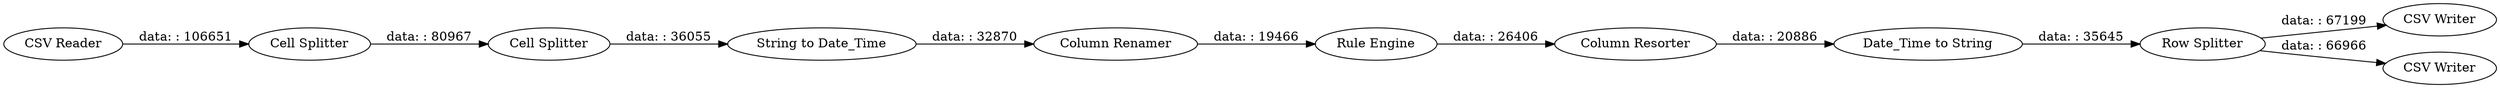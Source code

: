 digraph {
	"385545380821798620_10" [label="CSV Writer"]
	"385545380821798620_1" [label="CSV Reader"]
	"385545380821798620_3" [label="Cell Splitter"]
	"385545380821798620_5" [label="Rule Engine"]
	"385545380821798620_11" [label="CSV Writer"]
	"385545380821798620_6" [label="Column Renamer"]
	"385545380821798620_12" [label="Date_Time to String"]
	"385545380821798620_2" [label="Cell Splitter"]
	"385545380821798620_8" [label="Row Splitter"]
	"385545380821798620_9" [label="Column Resorter"]
	"385545380821798620_4" [label="String to Date_Time"]
	"385545380821798620_5" -> "385545380821798620_9" [label="data: : 26406"]
	"385545380821798620_9" -> "385545380821798620_12" [label="data: : 20886"]
	"385545380821798620_1" -> "385545380821798620_2" [label="data: : 106651"]
	"385545380821798620_12" -> "385545380821798620_8" [label="data: : 35645"]
	"385545380821798620_8" -> "385545380821798620_10" [label="data: : 67199"]
	"385545380821798620_3" -> "385545380821798620_4" [label="data: : 36055"]
	"385545380821798620_2" -> "385545380821798620_3" [label="data: : 80967"]
	"385545380821798620_6" -> "385545380821798620_5" [label="data: : 19466"]
	"385545380821798620_4" -> "385545380821798620_6" [label="data: : 32870"]
	"385545380821798620_8" -> "385545380821798620_11" [label="data: : 66966"]
	rankdir=LR
}
